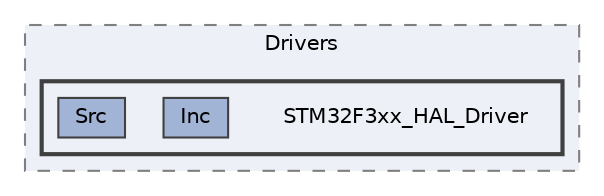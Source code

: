 digraph "Project/ecuProj/Drivers/STM32F3xx_HAL_Driver"
{
 // LATEX_PDF_SIZE
  bgcolor="transparent";
  edge [fontname=Helvetica,fontsize=10,labelfontname=Helvetica,labelfontsize=10];
  node [fontname=Helvetica,fontsize=10,shape=box,height=0.2,width=0.4];
  compound=true
  subgraph clusterdir_df36d02f018344e5386f52500c5100cb {
    graph [ bgcolor="#edf0f7", pencolor="grey50", label="Drivers", fontname=Helvetica,fontsize=10 style="filled,dashed", URL="dir_df36d02f018344e5386f52500c5100cb.html",tooltip=""]
  subgraph clusterdir_8ea62dc47892579b9845208cacc8615a {
    graph [ bgcolor="#edf0f7", pencolor="grey25", label="", fontname=Helvetica,fontsize=10 style="filled,bold", URL="dir_8ea62dc47892579b9845208cacc8615a.html",tooltip=""]
    dir_8ea62dc47892579b9845208cacc8615a [shape=plaintext, label="STM32F3xx_HAL_Driver"];
  dir_1654042145a03ce4ad953ef3bb697406 [label="Inc", fillcolor="#a2b4d6", color="grey25", style="filled", URL="dir_1654042145a03ce4ad953ef3bb697406.html",tooltip=""];
  dir_f7ad8d987f21aee588a4f5e049f72db5 [label="Src", fillcolor="#a2b4d6", color="grey25", style="filled", URL="dir_f7ad8d987f21aee588a4f5e049f72db5.html",tooltip=""];
  }
  }
}

